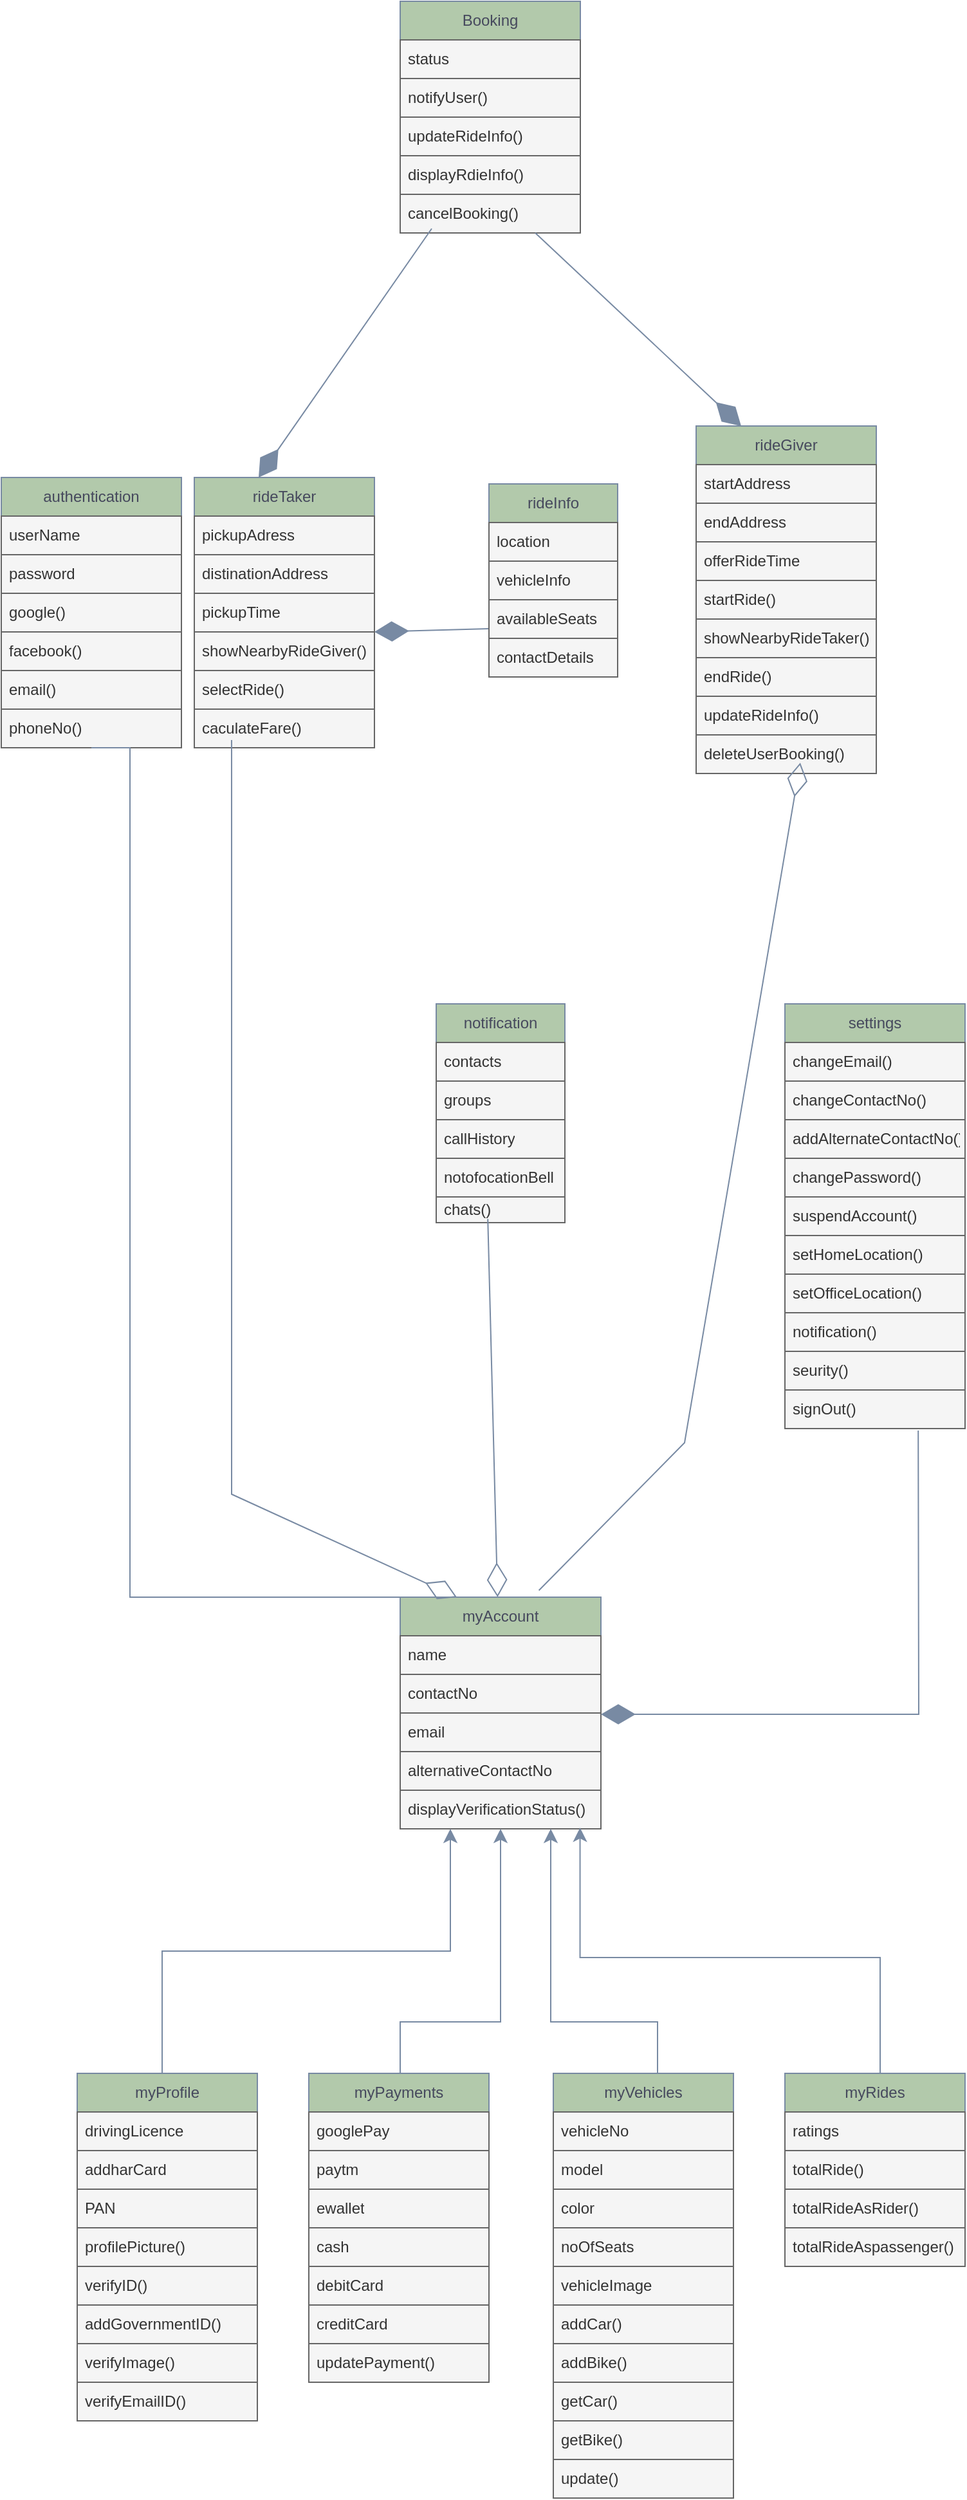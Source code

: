 <mxfile version="25.0.3">
  <diagram id="C5RBs43oDa-KdzZeNtuy" name="Page-1">
    <mxGraphModel dx="1400" dy="805" grid="1" gridSize="10" guides="1" tooltips="1" connect="1" arrows="1" fold="1" page="1" pageScale="1" pageWidth="827" pageHeight="1169" math="0" shadow="0">
      <root>
        <mxCell id="WIyWlLk6GJQsqaUBKTNV-0" />
        <mxCell id="WIyWlLk6GJQsqaUBKTNV-1" parent="WIyWlLk6GJQsqaUBKTNV-0" />
        <mxCell id="l2krwQJJ0GGQ2-K5IFNh-0" value="rideTaker" style="swimlane;fontStyle=0;childLayout=stackLayout;horizontal=1;startSize=30;horizontalStack=0;resizeParent=1;resizeParentMax=0;resizeLast=0;collapsible=1;marginBottom=0;whiteSpace=wrap;html=1;labelBackgroundColor=none;fillColor=#B2C9AB;strokeColor=#788AA3;fontColor=#46495D;" vertex="1" parent="WIyWlLk6GJQsqaUBKTNV-1">
          <mxGeometry x="160" y="430" width="140" height="210" as="geometry" />
        </mxCell>
        <mxCell id="l2krwQJJ0GGQ2-K5IFNh-1" value="pickupAdress" style="text;strokeColor=#666666;fillColor=#f5f5f5;align=left;verticalAlign=middle;spacingLeft=4;spacingRight=4;overflow=hidden;points=[[0,0.5],[1,0.5]];portConstraint=eastwest;rotatable=0;whiteSpace=wrap;html=1;labelBackgroundColor=none;fontColor=#333333;" vertex="1" parent="l2krwQJJ0GGQ2-K5IFNh-0">
          <mxGeometry y="30" width="140" height="30" as="geometry" />
        </mxCell>
        <mxCell id="l2krwQJJ0GGQ2-K5IFNh-2" value="distinationAddress" style="text;strokeColor=#666666;fillColor=#f5f5f5;align=left;verticalAlign=middle;spacingLeft=4;spacingRight=4;overflow=hidden;points=[[0,0.5],[1,0.5]];portConstraint=eastwest;rotatable=0;whiteSpace=wrap;html=1;labelBackgroundColor=none;fontColor=#333333;" vertex="1" parent="l2krwQJJ0GGQ2-K5IFNh-0">
          <mxGeometry y="60" width="140" height="30" as="geometry" />
        </mxCell>
        <mxCell id="l2krwQJJ0GGQ2-K5IFNh-3" value="pickupTime" style="text;strokeColor=#666666;fillColor=#f5f5f5;align=left;verticalAlign=middle;spacingLeft=4;spacingRight=4;overflow=hidden;points=[[0,0.5],[1,0.5]];portConstraint=eastwest;rotatable=0;whiteSpace=wrap;html=1;labelBackgroundColor=none;fontColor=#333333;" vertex="1" parent="l2krwQJJ0GGQ2-K5IFNh-0">
          <mxGeometry y="90" width="140" height="30" as="geometry" />
        </mxCell>
        <mxCell id="l2krwQJJ0GGQ2-K5IFNh-116" value="" style="endArrow=diamondThin;endFill=1;endSize=24;html=1;rounded=0;strokeColor=#788AA3;fontColor=#46495D;fillColor=#B2C9AB;exitX=0;exitY=0.75;exitDx=0;exitDy=0;" edge="1" parent="l2krwQJJ0GGQ2-K5IFNh-0" source="l2krwQJJ0GGQ2-K5IFNh-8">
          <mxGeometry width="160" relative="1" as="geometry">
            <mxPoint x="-20" y="120" as="sourcePoint" />
            <mxPoint x="140" y="120" as="targetPoint" />
          </mxGeometry>
        </mxCell>
        <mxCell id="l2krwQJJ0GGQ2-K5IFNh-64" value="showNearbyRideGiver()" style="text;strokeColor=#666666;fillColor=#f5f5f5;align=left;verticalAlign=middle;spacingLeft=4;spacingRight=4;overflow=hidden;points=[[0,0.5],[1,0.5]];portConstraint=eastwest;rotatable=0;whiteSpace=wrap;html=1;labelBackgroundColor=none;fontColor=#333333;" vertex="1" parent="l2krwQJJ0GGQ2-K5IFNh-0">
          <mxGeometry y="120" width="140" height="30" as="geometry" />
        </mxCell>
        <mxCell id="l2krwQJJ0GGQ2-K5IFNh-63" value="selectRide()" style="text;strokeColor=#666666;fillColor=#f5f5f5;align=left;verticalAlign=middle;spacingLeft=4;spacingRight=4;overflow=hidden;points=[[0,0.5],[1,0.5]];portConstraint=eastwest;rotatable=0;whiteSpace=wrap;html=1;labelBackgroundColor=none;fontColor=#333333;" vertex="1" parent="l2krwQJJ0GGQ2-K5IFNh-0">
          <mxGeometry y="150" width="140" height="30" as="geometry" />
        </mxCell>
        <mxCell id="l2krwQJJ0GGQ2-K5IFNh-62" value="caculateFare()" style="text;strokeColor=#666666;fillColor=#f5f5f5;align=left;verticalAlign=middle;spacingLeft=4;spacingRight=4;overflow=hidden;points=[[0,0.5],[1,0.5]];portConstraint=eastwest;rotatable=0;whiteSpace=wrap;html=1;labelBackgroundColor=none;fontColor=#333333;" vertex="1" parent="l2krwQJJ0GGQ2-K5IFNh-0">
          <mxGeometry y="180" width="140" height="30" as="geometry" />
        </mxCell>
        <mxCell id="l2krwQJJ0GGQ2-K5IFNh-4" value="authentication" style="swimlane;fontStyle=0;childLayout=stackLayout;horizontal=1;startSize=30;horizontalStack=0;resizeParent=1;resizeParentMax=0;resizeLast=0;collapsible=1;marginBottom=0;whiteSpace=wrap;html=1;labelBackgroundColor=none;fillColor=#B2C9AB;strokeColor=#788AA3;fontColor=#46495D;" vertex="1" parent="WIyWlLk6GJQsqaUBKTNV-1">
          <mxGeometry x="10" y="430" width="140" height="210" as="geometry" />
        </mxCell>
        <mxCell id="l2krwQJJ0GGQ2-K5IFNh-5" value="userName" style="text;strokeColor=#666666;fillColor=#f5f5f5;align=left;verticalAlign=middle;spacingLeft=4;spacingRight=4;overflow=hidden;points=[[0,0.5],[1,0.5]];portConstraint=eastwest;rotatable=0;whiteSpace=wrap;html=1;labelBackgroundColor=none;fontColor=#333333;" vertex="1" parent="l2krwQJJ0GGQ2-K5IFNh-4">
          <mxGeometry y="30" width="140" height="30" as="geometry" />
        </mxCell>
        <mxCell id="l2krwQJJ0GGQ2-K5IFNh-6" value="password" style="text;strokeColor=#666666;fillColor=#f5f5f5;align=left;verticalAlign=middle;spacingLeft=4;spacingRight=4;overflow=hidden;points=[[0,0.5],[1,0.5]];portConstraint=eastwest;rotatable=0;whiteSpace=wrap;html=1;labelBackgroundColor=none;fontColor=#333333;" vertex="1" parent="l2krwQJJ0GGQ2-K5IFNh-4">
          <mxGeometry y="60" width="140" height="30" as="geometry" />
        </mxCell>
        <mxCell id="l2krwQJJ0GGQ2-K5IFNh-7" value="google()" style="text;strokeColor=#666666;fillColor=#f5f5f5;align=left;verticalAlign=middle;spacingLeft=4;spacingRight=4;overflow=hidden;points=[[0,0.5],[1,0.5]];portConstraint=eastwest;rotatable=0;whiteSpace=wrap;html=1;labelBackgroundColor=none;fontColor=#333333;" vertex="1" parent="l2krwQJJ0GGQ2-K5IFNh-4">
          <mxGeometry y="90" width="140" height="30" as="geometry" />
        </mxCell>
        <mxCell id="l2krwQJJ0GGQ2-K5IFNh-61" value="facebook()" style="text;strokeColor=#666666;fillColor=#f5f5f5;align=left;verticalAlign=middle;spacingLeft=4;spacingRight=4;overflow=hidden;points=[[0,0.5],[1,0.5]];portConstraint=eastwest;rotatable=0;whiteSpace=wrap;html=1;labelBackgroundColor=none;fontColor=#333333;" vertex="1" parent="l2krwQJJ0GGQ2-K5IFNh-4">
          <mxGeometry y="120" width="140" height="30" as="geometry" />
        </mxCell>
        <mxCell id="l2krwQJJ0GGQ2-K5IFNh-60" value="email()" style="text;strokeColor=#666666;fillColor=#f5f5f5;align=left;verticalAlign=middle;spacingLeft=4;spacingRight=4;overflow=hidden;points=[[0,0.5],[1,0.5]];portConstraint=eastwest;rotatable=0;whiteSpace=wrap;html=1;labelBackgroundColor=none;fontColor=#333333;" vertex="1" parent="l2krwQJJ0GGQ2-K5IFNh-4">
          <mxGeometry y="150" width="140" height="30" as="geometry" />
        </mxCell>
        <mxCell id="l2krwQJJ0GGQ2-K5IFNh-59" value="phoneNo()" style="text;strokeColor=#666666;fillColor=#f5f5f5;align=left;verticalAlign=middle;spacingLeft=4;spacingRight=4;overflow=hidden;points=[[0,0.5],[1,0.5]];portConstraint=eastwest;rotatable=0;whiteSpace=wrap;html=1;labelBackgroundColor=none;fontColor=#333333;" vertex="1" parent="l2krwQJJ0GGQ2-K5IFNh-4">
          <mxGeometry y="180" width="140" height="30" as="geometry" />
        </mxCell>
        <mxCell id="l2krwQJJ0GGQ2-K5IFNh-8" value="rideInfo" style="swimlane;fontStyle=0;childLayout=stackLayout;horizontal=1;startSize=30;horizontalStack=0;resizeParent=1;resizeParentMax=0;resizeLast=0;collapsible=1;marginBottom=0;whiteSpace=wrap;html=1;labelBackgroundColor=none;fillColor=#B2C9AB;strokeColor=#788AA3;fontColor=#46495D;" vertex="1" parent="WIyWlLk6GJQsqaUBKTNV-1">
          <mxGeometry x="389" y="435" width="100" height="150" as="geometry" />
        </mxCell>
        <mxCell id="l2krwQJJ0GGQ2-K5IFNh-9" value="location" style="text;strokeColor=#666666;fillColor=#f5f5f5;align=left;verticalAlign=middle;spacingLeft=4;spacingRight=4;overflow=hidden;points=[[0,0.5],[1,0.5]];portConstraint=eastwest;rotatable=0;whiteSpace=wrap;html=1;labelBackgroundColor=none;fontColor=#333333;" vertex="1" parent="l2krwQJJ0GGQ2-K5IFNh-8">
          <mxGeometry y="30" width="100" height="30" as="geometry" />
        </mxCell>
        <mxCell id="l2krwQJJ0GGQ2-K5IFNh-10" value="vehicleInfo" style="text;strokeColor=#666666;fillColor=#f5f5f5;align=left;verticalAlign=middle;spacingLeft=4;spacingRight=4;overflow=hidden;points=[[0,0.5],[1,0.5]];portConstraint=eastwest;rotatable=0;whiteSpace=wrap;html=1;labelBackgroundColor=none;fontColor=#333333;" vertex="1" parent="l2krwQJJ0GGQ2-K5IFNh-8">
          <mxGeometry y="60" width="100" height="30" as="geometry" />
        </mxCell>
        <mxCell id="l2krwQJJ0GGQ2-K5IFNh-11" value="availableSeats" style="text;strokeColor=#666666;fillColor=#f5f5f5;align=left;verticalAlign=middle;spacingLeft=4;spacingRight=4;overflow=hidden;points=[[0,0.5],[1,0.5]];portConstraint=eastwest;rotatable=0;whiteSpace=wrap;html=1;labelBackgroundColor=none;fontColor=#333333;" vertex="1" parent="l2krwQJJ0GGQ2-K5IFNh-8">
          <mxGeometry y="90" width="100" height="30" as="geometry" />
        </mxCell>
        <mxCell id="l2krwQJJ0GGQ2-K5IFNh-65" value="contactDetails" style="text;strokeColor=#666666;fillColor=#f5f5f5;align=left;verticalAlign=middle;spacingLeft=4;spacingRight=4;overflow=hidden;points=[[0,0.5],[1,0.5]];portConstraint=eastwest;rotatable=0;whiteSpace=wrap;html=1;labelBackgroundColor=none;fontColor=#333333;" vertex="1" parent="l2krwQJJ0GGQ2-K5IFNh-8">
          <mxGeometry y="120" width="100" height="30" as="geometry" />
        </mxCell>
        <mxCell id="l2krwQJJ0GGQ2-K5IFNh-12" value="rideGiver" style="swimlane;fontStyle=0;childLayout=stackLayout;horizontal=1;startSize=30;horizontalStack=0;resizeParent=1;resizeParentMax=0;resizeLast=0;collapsible=1;marginBottom=0;whiteSpace=wrap;html=1;labelBackgroundColor=none;fillColor=#B2C9AB;strokeColor=#788AA3;fontColor=#46495D;" vertex="1" parent="WIyWlLk6GJQsqaUBKTNV-1">
          <mxGeometry x="550" y="390" width="140" height="270" as="geometry" />
        </mxCell>
        <mxCell id="l2krwQJJ0GGQ2-K5IFNh-13" value="startAddress" style="text;strokeColor=#666666;fillColor=#f5f5f5;align=left;verticalAlign=middle;spacingLeft=4;spacingRight=4;overflow=hidden;points=[[0,0.5],[1,0.5]];portConstraint=eastwest;rotatable=0;whiteSpace=wrap;html=1;labelBackgroundColor=none;fontColor=#333333;" vertex="1" parent="l2krwQJJ0GGQ2-K5IFNh-12">
          <mxGeometry y="30" width="140" height="30" as="geometry" />
        </mxCell>
        <mxCell id="l2krwQJJ0GGQ2-K5IFNh-14" value="endAddress" style="text;strokeColor=#666666;fillColor=#f5f5f5;align=left;verticalAlign=middle;spacingLeft=4;spacingRight=4;overflow=hidden;points=[[0,0.5],[1,0.5]];portConstraint=eastwest;rotatable=0;whiteSpace=wrap;html=1;labelBackgroundColor=none;fontColor=#333333;" vertex="1" parent="l2krwQJJ0GGQ2-K5IFNh-12">
          <mxGeometry y="60" width="140" height="30" as="geometry" />
        </mxCell>
        <mxCell id="l2krwQJJ0GGQ2-K5IFNh-15" value="offerRideTime" style="text;strokeColor=#666666;fillColor=#f5f5f5;align=left;verticalAlign=middle;spacingLeft=4;spacingRight=4;overflow=hidden;points=[[0,0.5],[1,0.5]];portConstraint=eastwest;rotatable=0;whiteSpace=wrap;html=1;labelBackgroundColor=none;fontColor=#333333;" vertex="1" parent="l2krwQJJ0GGQ2-K5IFNh-12">
          <mxGeometry y="90" width="140" height="30" as="geometry" />
        </mxCell>
        <mxCell id="l2krwQJJ0GGQ2-K5IFNh-70" value="startRide()" style="text;strokeColor=#666666;fillColor=#f5f5f5;align=left;verticalAlign=middle;spacingLeft=4;spacingRight=4;overflow=hidden;points=[[0,0.5],[1,0.5]];portConstraint=eastwest;rotatable=0;whiteSpace=wrap;html=1;labelBackgroundColor=none;fontColor=#333333;" vertex="1" parent="l2krwQJJ0GGQ2-K5IFNh-12">
          <mxGeometry y="120" width="140" height="30" as="geometry" />
        </mxCell>
        <mxCell id="l2krwQJJ0GGQ2-K5IFNh-69" value="showNearbyRideTaker()" style="text;strokeColor=#666666;fillColor=#f5f5f5;align=left;verticalAlign=middle;spacingLeft=4;spacingRight=4;overflow=hidden;points=[[0,0.5],[1,0.5]];portConstraint=eastwest;rotatable=0;whiteSpace=wrap;html=1;labelBackgroundColor=none;fontColor=#333333;" vertex="1" parent="l2krwQJJ0GGQ2-K5IFNh-12">
          <mxGeometry y="150" width="140" height="30" as="geometry" />
        </mxCell>
        <mxCell id="l2krwQJJ0GGQ2-K5IFNh-68" value="endRide()" style="text;strokeColor=#666666;fillColor=#f5f5f5;align=left;verticalAlign=middle;spacingLeft=4;spacingRight=4;overflow=hidden;points=[[0,0.5],[1,0.5]];portConstraint=eastwest;rotatable=0;whiteSpace=wrap;html=1;labelBackgroundColor=none;fontColor=#333333;" vertex="1" parent="l2krwQJJ0GGQ2-K5IFNh-12">
          <mxGeometry y="180" width="140" height="30" as="geometry" />
        </mxCell>
        <mxCell id="l2krwQJJ0GGQ2-K5IFNh-67" value="updateRideInfo()" style="text;strokeColor=#666666;fillColor=#f5f5f5;align=left;verticalAlign=middle;spacingLeft=4;spacingRight=4;overflow=hidden;points=[[0,0.5],[1,0.5]];portConstraint=eastwest;rotatable=0;whiteSpace=wrap;html=1;labelBackgroundColor=none;fontColor=#333333;" vertex="1" parent="l2krwQJJ0GGQ2-K5IFNh-12">
          <mxGeometry y="210" width="140" height="30" as="geometry" />
        </mxCell>
        <mxCell id="l2krwQJJ0GGQ2-K5IFNh-66" value="deleteUserBooking()" style="text;strokeColor=#666666;fillColor=#f5f5f5;align=left;verticalAlign=middle;spacingLeft=4;spacingRight=4;overflow=hidden;points=[[0,0.5],[1,0.5]];portConstraint=eastwest;rotatable=0;whiteSpace=wrap;html=1;labelBackgroundColor=none;fontColor=#333333;" vertex="1" parent="l2krwQJJ0GGQ2-K5IFNh-12">
          <mxGeometry y="240" width="140" height="30" as="geometry" />
        </mxCell>
        <mxCell id="l2krwQJJ0GGQ2-K5IFNh-16" value="notification" style="swimlane;fontStyle=0;childLayout=stackLayout;horizontal=1;startSize=30;horizontalStack=0;resizeParent=1;resizeParentMax=0;resizeLast=0;collapsible=1;marginBottom=0;whiteSpace=wrap;html=1;labelBackgroundColor=none;fillColor=#B2C9AB;strokeColor=#788AA3;fontColor=#46495D;" vertex="1" parent="WIyWlLk6GJQsqaUBKTNV-1">
          <mxGeometry x="348" y="839" width="100" height="170" as="geometry" />
        </mxCell>
        <mxCell id="l2krwQJJ0GGQ2-K5IFNh-17" value="contacts" style="text;strokeColor=#666666;fillColor=#f5f5f5;align=left;verticalAlign=middle;spacingLeft=4;spacingRight=4;overflow=hidden;points=[[0,0.5],[1,0.5]];portConstraint=eastwest;rotatable=0;whiteSpace=wrap;html=1;labelBackgroundColor=none;fontColor=#333333;" vertex="1" parent="l2krwQJJ0GGQ2-K5IFNh-16">
          <mxGeometry y="30" width="100" height="30" as="geometry" />
        </mxCell>
        <mxCell id="l2krwQJJ0GGQ2-K5IFNh-18" value="groups" style="text;strokeColor=#666666;fillColor=#f5f5f5;align=left;verticalAlign=middle;spacingLeft=4;spacingRight=4;overflow=hidden;points=[[0,0.5],[1,0.5]];portConstraint=eastwest;rotatable=0;whiteSpace=wrap;html=1;labelBackgroundColor=none;fontColor=#333333;" vertex="1" parent="l2krwQJJ0GGQ2-K5IFNh-16">
          <mxGeometry y="60" width="100" height="30" as="geometry" />
        </mxCell>
        <mxCell id="l2krwQJJ0GGQ2-K5IFNh-19" value="callHistory" style="text;strokeColor=#666666;fillColor=#f5f5f5;align=left;verticalAlign=middle;spacingLeft=4;spacingRight=4;overflow=hidden;points=[[0,0.5],[1,0.5]];portConstraint=eastwest;rotatable=0;whiteSpace=wrap;html=1;labelBackgroundColor=none;fontColor=#333333;" vertex="1" parent="l2krwQJJ0GGQ2-K5IFNh-16">
          <mxGeometry y="90" width="100" height="30" as="geometry" />
        </mxCell>
        <mxCell id="l2krwQJJ0GGQ2-K5IFNh-72" value="notofocationBell" style="text;strokeColor=#666666;fillColor=#f5f5f5;align=left;verticalAlign=middle;spacingLeft=4;spacingRight=4;overflow=hidden;points=[[0,0.5],[1,0.5]];portConstraint=eastwest;rotatable=0;whiteSpace=wrap;html=1;labelBackgroundColor=none;fontColor=#333333;" vertex="1" parent="l2krwQJJ0GGQ2-K5IFNh-16">
          <mxGeometry y="120" width="100" height="30" as="geometry" />
        </mxCell>
        <mxCell id="l2krwQJJ0GGQ2-K5IFNh-71" value="chats()" style="text;strokeColor=#666666;fillColor=#f5f5f5;align=left;verticalAlign=middle;spacingLeft=4;spacingRight=4;overflow=hidden;points=[[0,0.5],[1,0.5]];portConstraint=eastwest;rotatable=0;whiteSpace=wrap;html=1;labelBackgroundColor=none;fontColor=#333333;" vertex="1" parent="l2krwQJJ0GGQ2-K5IFNh-16">
          <mxGeometry y="150" width="100" height="20" as="geometry" />
        </mxCell>
        <mxCell id="l2krwQJJ0GGQ2-K5IFNh-24" value="settings" style="swimlane;fontStyle=0;childLayout=stackLayout;horizontal=1;startSize=30;horizontalStack=0;resizeParent=1;resizeParentMax=0;resizeLast=0;collapsible=1;marginBottom=0;whiteSpace=wrap;html=1;labelBackgroundColor=none;fillColor=#B2C9AB;strokeColor=#788AA3;fontColor=#46495D;" vertex="1" parent="WIyWlLk6GJQsqaUBKTNV-1">
          <mxGeometry x="619" y="839" width="140" height="330" as="geometry" />
        </mxCell>
        <mxCell id="l2krwQJJ0GGQ2-K5IFNh-25" value="changeEmail()" style="text;strokeColor=#666666;fillColor=#f5f5f5;align=left;verticalAlign=middle;spacingLeft=4;spacingRight=4;overflow=hidden;points=[[0,0.5],[1,0.5]];portConstraint=eastwest;rotatable=0;whiteSpace=wrap;html=1;labelBackgroundColor=none;fontColor=#333333;" vertex="1" parent="l2krwQJJ0GGQ2-K5IFNh-24">
          <mxGeometry y="30" width="140" height="30" as="geometry" />
        </mxCell>
        <mxCell id="l2krwQJJ0GGQ2-K5IFNh-26" value="changeContactNo()" style="text;strokeColor=#666666;fillColor=#f5f5f5;align=left;verticalAlign=middle;spacingLeft=4;spacingRight=4;overflow=hidden;points=[[0,0.5],[1,0.5]];portConstraint=eastwest;rotatable=0;whiteSpace=wrap;html=1;labelBackgroundColor=none;fontColor=#333333;" vertex="1" parent="l2krwQJJ0GGQ2-K5IFNh-24">
          <mxGeometry y="60" width="140" height="30" as="geometry" />
        </mxCell>
        <mxCell id="l2krwQJJ0GGQ2-K5IFNh-27" value="addAlternateContactNo()" style="text;strokeColor=#666666;fillColor=#f5f5f5;align=left;verticalAlign=middle;spacingLeft=4;spacingRight=4;overflow=hidden;points=[[0,0.5],[1,0.5]];portConstraint=eastwest;rotatable=0;whiteSpace=wrap;html=1;labelBackgroundColor=none;fontColor=#333333;" vertex="1" parent="l2krwQJJ0GGQ2-K5IFNh-24">
          <mxGeometry y="90" width="140" height="30" as="geometry" />
        </mxCell>
        <mxCell id="l2krwQJJ0GGQ2-K5IFNh-79" value="changePassword()" style="text;strokeColor=#666666;fillColor=#f5f5f5;align=left;verticalAlign=middle;spacingLeft=4;spacingRight=4;overflow=hidden;points=[[0,0.5],[1,0.5]];portConstraint=eastwest;rotatable=0;whiteSpace=wrap;html=1;labelBackgroundColor=none;fontColor=#333333;" vertex="1" parent="l2krwQJJ0GGQ2-K5IFNh-24">
          <mxGeometry y="120" width="140" height="30" as="geometry" />
        </mxCell>
        <mxCell id="l2krwQJJ0GGQ2-K5IFNh-78" value="suspendAccount()" style="text;strokeColor=#666666;fillColor=#f5f5f5;align=left;verticalAlign=middle;spacingLeft=4;spacingRight=4;overflow=hidden;points=[[0,0.5],[1,0.5]];portConstraint=eastwest;rotatable=0;whiteSpace=wrap;html=1;labelBackgroundColor=none;fontColor=#333333;" vertex="1" parent="l2krwQJJ0GGQ2-K5IFNh-24">
          <mxGeometry y="150" width="140" height="30" as="geometry" />
        </mxCell>
        <mxCell id="l2krwQJJ0GGQ2-K5IFNh-77" value="setHomeLocation()" style="text;strokeColor=#666666;fillColor=#f5f5f5;align=left;verticalAlign=middle;spacingLeft=4;spacingRight=4;overflow=hidden;points=[[0,0.5],[1,0.5]];portConstraint=eastwest;rotatable=0;whiteSpace=wrap;html=1;labelBackgroundColor=none;fontColor=#333333;" vertex="1" parent="l2krwQJJ0GGQ2-K5IFNh-24">
          <mxGeometry y="180" width="140" height="30" as="geometry" />
        </mxCell>
        <mxCell id="l2krwQJJ0GGQ2-K5IFNh-76" value="setOfficeLocation()" style="text;strokeColor=#666666;fillColor=#f5f5f5;align=left;verticalAlign=middle;spacingLeft=4;spacingRight=4;overflow=hidden;points=[[0,0.5],[1,0.5]];portConstraint=eastwest;rotatable=0;whiteSpace=wrap;html=1;labelBackgroundColor=none;fontColor=#333333;" vertex="1" parent="l2krwQJJ0GGQ2-K5IFNh-24">
          <mxGeometry y="210" width="140" height="30" as="geometry" />
        </mxCell>
        <mxCell id="l2krwQJJ0GGQ2-K5IFNh-75" value="notification()" style="text;strokeColor=#666666;fillColor=#f5f5f5;align=left;verticalAlign=middle;spacingLeft=4;spacingRight=4;overflow=hidden;points=[[0,0.5],[1,0.5]];portConstraint=eastwest;rotatable=0;whiteSpace=wrap;html=1;labelBackgroundColor=none;fontColor=#333333;" vertex="1" parent="l2krwQJJ0GGQ2-K5IFNh-24">
          <mxGeometry y="240" width="140" height="30" as="geometry" />
        </mxCell>
        <mxCell id="l2krwQJJ0GGQ2-K5IFNh-74" value="seurity()" style="text;strokeColor=#666666;fillColor=#f5f5f5;align=left;verticalAlign=middle;spacingLeft=4;spacingRight=4;overflow=hidden;points=[[0,0.5],[1,0.5]];portConstraint=eastwest;rotatable=0;whiteSpace=wrap;html=1;labelBackgroundColor=none;fontColor=#333333;" vertex="1" parent="l2krwQJJ0GGQ2-K5IFNh-24">
          <mxGeometry y="270" width="140" height="30" as="geometry" />
        </mxCell>
        <mxCell id="l2krwQJJ0GGQ2-K5IFNh-73" value="signOut()" style="text;strokeColor=#666666;fillColor=#f5f5f5;align=left;verticalAlign=middle;spacingLeft=4;spacingRight=4;overflow=hidden;points=[[0,0.5],[1,0.5]];portConstraint=eastwest;rotatable=0;whiteSpace=wrap;html=1;labelBackgroundColor=none;fontColor=#333333;" vertex="1" parent="l2krwQJJ0GGQ2-K5IFNh-24">
          <mxGeometry y="300" width="140" height="30" as="geometry" />
        </mxCell>
        <mxCell id="l2krwQJJ0GGQ2-K5IFNh-28" value="myAccount" style="swimlane;fontStyle=0;childLayout=stackLayout;horizontal=1;startSize=30;horizontalStack=0;resizeParent=1;resizeParentMax=0;resizeLast=0;collapsible=1;marginBottom=0;whiteSpace=wrap;html=1;labelBackgroundColor=none;fillColor=#B2C9AB;strokeColor=#788AA3;fontColor=#46495D;" vertex="1" parent="WIyWlLk6GJQsqaUBKTNV-1">
          <mxGeometry x="320" y="1300" width="156" height="180" as="geometry" />
        </mxCell>
        <mxCell id="l2krwQJJ0GGQ2-K5IFNh-29" value="name" style="text;strokeColor=#666666;fillColor=#f5f5f5;align=left;verticalAlign=middle;spacingLeft=4;spacingRight=4;overflow=hidden;points=[[0,0.5],[1,0.5]];portConstraint=eastwest;rotatable=0;whiteSpace=wrap;html=1;labelBackgroundColor=none;fontColor=#333333;" vertex="1" parent="l2krwQJJ0GGQ2-K5IFNh-28">
          <mxGeometry y="30" width="156" height="30" as="geometry" />
        </mxCell>
        <mxCell id="l2krwQJJ0GGQ2-K5IFNh-30" value="contactNo" style="text;strokeColor=#666666;fillColor=#f5f5f5;align=left;verticalAlign=middle;spacingLeft=4;spacingRight=4;overflow=hidden;points=[[0,0.5],[1,0.5]];portConstraint=eastwest;rotatable=0;whiteSpace=wrap;html=1;labelBackgroundColor=none;fontColor=#333333;" vertex="1" parent="l2krwQJJ0GGQ2-K5IFNh-28">
          <mxGeometry y="60" width="156" height="30" as="geometry" />
        </mxCell>
        <mxCell id="l2krwQJJ0GGQ2-K5IFNh-31" value="email" style="text;strokeColor=#666666;fillColor=#f5f5f5;align=left;verticalAlign=middle;spacingLeft=4;spacingRight=4;overflow=hidden;points=[[0,0.5],[1,0.5]];portConstraint=eastwest;rotatable=0;whiteSpace=wrap;html=1;labelBackgroundColor=none;fontColor=#333333;" vertex="1" parent="l2krwQJJ0GGQ2-K5IFNh-28">
          <mxGeometry y="90" width="156" height="30" as="geometry" />
        </mxCell>
        <mxCell id="l2krwQJJ0GGQ2-K5IFNh-82" value="alternativeContactNo" style="text;strokeColor=#666666;fillColor=#f5f5f5;align=left;verticalAlign=middle;spacingLeft=4;spacingRight=4;overflow=hidden;points=[[0,0.5],[1,0.5]];portConstraint=eastwest;rotatable=0;whiteSpace=wrap;html=1;labelBackgroundColor=none;fontColor=#333333;" vertex="1" parent="l2krwQJJ0GGQ2-K5IFNh-28">
          <mxGeometry y="120" width="156" height="30" as="geometry" />
        </mxCell>
        <mxCell id="l2krwQJJ0GGQ2-K5IFNh-81" value="displayVerificationStatus()" style="text;strokeColor=#666666;fillColor=#f5f5f5;align=left;verticalAlign=middle;spacingLeft=4;spacingRight=4;overflow=hidden;points=[[0,0.5],[1,0.5]];portConstraint=eastwest;rotatable=0;whiteSpace=wrap;html=1;labelBackgroundColor=none;fontColor=#333333;" vertex="1" parent="l2krwQJJ0GGQ2-K5IFNh-28">
          <mxGeometry y="150" width="156" height="30" as="geometry" />
        </mxCell>
        <mxCell id="l2krwQJJ0GGQ2-K5IFNh-32" value="myPayments" style="swimlane;fontStyle=0;childLayout=stackLayout;horizontal=1;startSize=30;horizontalStack=0;resizeParent=1;resizeParentMax=0;resizeLast=0;collapsible=1;marginBottom=0;whiteSpace=wrap;html=1;labelBackgroundColor=none;fillColor=#B2C9AB;strokeColor=#788AA3;fontColor=#46495D;" vertex="1" parent="WIyWlLk6GJQsqaUBKTNV-1">
          <mxGeometry x="249" y="1670" width="140" height="240" as="geometry" />
        </mxCell>
        <mxCell id="l2krwQJJ0GGQ2-K5IFNh-33" value="googlePay" style="text;strokeColor=#666666;fillColor=#f5f5f5;align=left;verticalAlign=middle;spacingLeft=4;spacingRight=4;overflow=hidden;points=[[0,0.5],[1,0.5]];portConstraint=eastwest;rotatable=0;whiteSpace=wrap;html=1;labelBackgroundColor=none;fontColor=#333333;" vertex="1" parent="l2krwQJJ0GGQ2-K5IFNh-32">
          <mxGeometry y="30" width="140" height="30" as="geometry" />
        </mxCell>
        <mxCell id="l2krwQJJ0GGQ2-K5IFNh-34" value="paytm" style="text;strokeColor=#666666;fillColor=#f5f5f5;align=left;verticalAlign=middle;spacingLeft=4;spacingRight=4;overflow=hidden;points=[[0,0.5],[1,0.5]];portConstraint=eastwest;rotatable=0;whiteSpace=wrap;html=1;labelBackgroundColor=none;fontColor=#333333;" vertex="1" parent="l2krwQJJ0GGQ2-K5IFNh-32">
          <mxGeometry y="60" width="140" height="30" as="geometry" />
        </mxCell>
        <mxCell id="l2krwQJJ0GGQ2-K5IFNh-35" value="ewallet" style="text;strokeColor=#666666;fillColor=#f5f5f5;align=left;verticalAlign=middle;spacingLeft=4;spacingRight=4;overflow=hidden;points=[[0,0.5],[1,0.5]];portConstraint=eastwest;rotatable=0;whiteSpace=wrap;html=1;labelBackgroundColor=none;fontColor=#333333;" vertex="1" parent="l2krwQJJ0GGQ2-K5IFNh-32">
          <mxGeometry y="90" width="140" height="30" as="geometry" />
        </mxCell>
        <mxCell id="l2krwQJJ0GGQ2-K5IFNh-91" value="cash" style="text;strokeColor=#666666;fillColor=#f5f5f5;align=left;verticalAlign=middle;spacingLeft=4;spacingRight=4;overflow=hidden;points=[[0,0.5],[1,0.5]];portConstraint=eastwest;rotatable=0;whiteSpace=wrap;html=1;labelBackgroundColor=none;fontColor=#333333;" vertex="1" parent="l2krwQJJ0GGQ2-K5IFNh-32">
          <mxGeometry y="120" width="140" height="30" as="geometry" />
        </mxCell>
        <mxCell id="l2krwQJJ0GGQ2-K5IFNh-90" value="debitCard" style="text;strokeColor=#666666;fillColor=#f5f5f5;align=left;verticalAlign=middle;spacingLeft=4;spacingRight=4;overflow=hidden;points=[[0,0.5],[1,0.5]];portConstraint=eastwest;rotatable=0;whiteSpace=wrap;html=1;labelBackgroundColor=none;fontColor=#333333;" vertex="1" parent="l2krwQJJ0GGQ2-K5IFNh-32">
          <mxGeometry y="150" width="140" height="30" as="geometry" />
        </mxCell>
        <mxCell id="l2krwQJJ0GGQ2-K5IFNh-89" value="creditCard" style="text;strokeColor=#666666;fillColor=#f5f5f5;align=left;verticalAlign=middle;spacingLeft=4;spacingRight=4;overflow=hidden;points=[[0,0.5],[1,0.5]];portConstraint=eastwest;rotatable=0;whiteSpace=wrap;html=1;labelBackgroundColor=none;fontColor=#333333;" vertex="1" parent="l2krwQJJ0GGQ2-K5IFNh-32">
          <mxGeometry y="180" width="140" height="30" as="geometry" />
        </mxCell>
        <mxCell id="l2krwQJJ0GGQ2-K5IFNh-92" value="updatePayment()" style="text;strokeColor=#666666;fillColor=#f5f5f5;align=left;verticalAlign=middle;spacingLeft=4;spacingRight=4;overflow=hidden;points=[[0,0.5],[1,0.5]];portConstraint=eastwest;rotatable=0;whiteSpace=wrap;html=1;labelBackgroundColor=none;fontColor=#333333;" vertex="1" parent="l2krwQJJ0GGQ2-K5IFNh-32">
          <mxGeometry y="210" width="140" height="30" as="geometry" />
        </mxCell>
        <mxCell id="l2krwQJJ0GGQ2-K5IFNh-36" value="myVehicles" style="swimlane;fontStyle=0;childLayout=stackLayout;horizontal=1;startSize=30;horizontalStack=0;resizeParent=1;resizeParentMax=0;resizeLast=0;collapsible=1;marginBottom=0;whiteSpace=wrap;html=1;labelBackgroundColor=none;fillColor=#B2C9AB;strokeColor=#788AA3;fontColor=#46495D;" vertex="1" parent="WIyWlLk6GJQsqaUBKTNV-1">
          <mxGeometry x="439" y="1670" width="140" height="330" as="geometry" />
        </mxCell>
        <mxCell id="l2krwQJJ0GGQ2-K5IFNh-37" value="vehicleNo" style="text;strokeColor=#666666;fillColor=#f5f5f5;align=left;verticalAlign=middle;spacingLeft=4;spacingRight=4;overflow=hidden;points=[[0,0.5],[1,0.5]];portConstraint=eastwest;rotatable=0;whiteSpace=wrap;html=1;labelBackgroundColor=none;fontColor=#333333;" vertex="1" parent="l2krwQJJ0GGQ2-K5IFNh-36">
          <mxGeometry y="30" width="140" height="30" as="geometry" />
        </mxCell>
        <mxCell id="l2krwQJJ0GGQ2-K5IFNh-38" value="model" style="text;strokeColor=#666666;fillColor=#f5f5f5;align=left;verticalAlign=middle;spacingLeft=4;spacingRight=4;overflow=hidden;points=[[0,0.5],[1,0.5]];portConstraint=eastwest;rotatable=0;whiteSpace=wrap;html=1;labelBackgroundColor=none;fontColor=#333333;" vertex="1" parent="l2krwQJJ0GGQ2-K5IFNh-36">
          <mxGeometry y="60" width="140" height="30" as="geometry" />
        </mxCell>
        <mxCell id="l2krwQJJ0GGQ2-K5IFNh-39" value="color" style="text;strokeColor=#666666;fillColor=#f5f5f5;align=left;verticalAlign=middle;spacingLeft=4;spacingRight=4;overflow=hidden;points=[[0,0.5],[1,0.5]];portConstraint=eastwest;rotatable=0;whiteSpace=wrap;html=1;labelBackgroundColor=none;fontColor=#333333;" vertex="1" parent="l2krwQJJ0GGQ2-K5IFNh-36">
          <mxGeometry y="90" width="140" height="30" as="geometry" />
        </mxCell>
        <mxCell id="l2krwQJJ0GGQ2-K5IFNh-99" value="noOfSeats" style="text;strokeColor=#666666;fillColor=#f5f5f5;align=left;verticalAlign=middle;spacingLeft=4;spacingRight=4;overflow=hidden;points=[[0,0.5],[1,0.5]];portConstraint=eastwest;rotatable=0;whiteSpace=wrap;html=1;labelBackgroundColor=none;fontColor=#333333;" vertex="1" parent="l2krwQJJ0GGQ2-K5IFNh-36">
          <mxGeometry y="120" width="140" height="30" as="geometry" />
        </mxCell>
        <mxCell id="l2krwQJJ0GGQ2-K5IFNh-98" value="vehicleImage" style="text;strokeColor=#666666;fillColor=#f5f5f5;align=left;verticalAlign=middle;spacingLeft=4;spacingRight=4;overflow=hidden;points=[[0,0.5],[1,0.5]];portConstraint=eastwest;rotatable=0;whiteSpace=wrap;html=1;labelBackgroundColor=none;fontColor=#333333;" vertex="1" parent="l2krwQJJ0GGQ2-K5IFNh-36">
          <mxGeometry y="150" width="140" height="30" as="geometry" />
        </mxCell>
        <mxCell id="l2krwQJJ0GGQ2-K5IFNh-97" value="addCar()" style="text;strokeColor=#666666;fillColor=#f5f5f5;align=left;verticalAlign=middle;spacingLeft=4;spacingRight=4;overflow=hidden;points=[[0,0.5],[1,0.5]];portConstraint=eastwest;rotatable=0;whiteSpace=wrap;html=1;labelBackgroundColor=none;fontColor=#333333;" vertex="1" parent="l2krwQJJ0GGQ2-K5IFNh-36">
          <mxGeometry y="180" width="140" height="30" as="geometry" />
        </mxCell>
        <mxCell id="l2krwQJJ0GGQ2-K5IFNh-96" value="addBike()" style="text;strokeColor=#666666;fillColor=#f5f5f5;align=left;verticalAlign=middle;spacingLeft=4;spacingRight=4;overflow=hidden;points=[[0,0.5],[1,0.5]];portConstraint=eastwest;rotatable=0;whiteSpace=wrap;html=1;labelBackgroundColor=none;fontColor=#333333;" vertex="1" parent="l2krwQJJ0GGQ2-K5IFNh-36">
          <mxGeometry y="210" width="140" height="30" as="geometry" />
        </mxCell>
        <mxCell id="l2krwQJJ0GGQ2-K5IFNh-95" value="getCar()" style="text;strokeColor=#666666;fillColor=#f5f5f5;align=left;verticalAlign=middle;spacingLeft=4;spacingRight=4;overflow=hidden;points=[[0,0.5],[1,0.5]];portConstraint=eastwest;rotatable=0;whiteSpace=wrap;html=1;labelBackgroundColor=none;fontColor=#333333;" vertex="1" parent="l2krwQJJ0GGQ2-K5IFNh-36">
          <mxGeometry y="240" width="140" height="30" as="geometry" />
        </mxCell>
        <mxCell id="l2krwQJJ0GGQ2-K5IFNh-94" value="getBike()" style="text;strokeColor=#666666;fillColor=#f5f5f5;align=left;verticalAlign=middle;spacingLeft=4;spacingRight=4;overflow=hidden;points=[[0,0.5],[1,0.5]];portConstraint=eastwest;rotatable=0;whiteSpace=wrap;html=1;labelBackgroundColor=none;fontColor=#333333;" vertex="1" parent="l2krwQJJ0GGQ2-K5IFNh-36">
          <mxGeometry y="270" width="140" height="30" as="geometry" />
        </mxCell>
        <mxCell id="l2krwQJJ0GGQ2-K5IFNh-93" value="update()" style="text;strokeColor=#666666;fillColor=#f5f5f5;align=left;verticalAlign=middle;spacingLeft=4;spacingRight=4;overflow=hidden;points=[[0,0.5],[1,0.5]];portConstraint=eastwest;rotatable=0;whiteSpace=wrap;html=1;labelBackgroundColor=none;fontColor=#333333;" vertex="1" parent="l2krwQJJ0GGQ2-K5IFNh-36">
          <mxGeometry y="300" width="140" height="30" as="geometry" />
        </mxCell>
        <mxCell id="l2krwQJJ0GGQ2-K5IFNh-40" value="myRides" style="swimlane;fontStyle=0;childLayout=stackLayout;horizontal=1;startSize=30;horizontalStack=0;resizeParent=1;resizeParentMax=0;resizeLast=0;collapsible=1;marginBottom=0;whiteSpace=wrap;html=1;labelBackgroundColor=none;fillColor=#B2C9AB;strokeColor=#788AA3;fontColor=#46495D;" vertex="1" parent="WIyWlLk6GJQsqaUBKTNV-1">
          <mxGeometry x="619" y="1670" width="140" height="150" as="geometry" />
        </mxCell>
        <mxCell id="l2krwQJJ0GGQ2-K5IFNh-41" value="ratings" style="text;strokeColor=#666666;fillColor=#f5f5f5;align=left;verticalAlign=middle;spacingLeft=4;spacingRight=4;overflow=hidden;points=[[0,0.5],[1,0.5]];portConstraint=eastwest;rotatable=0;whiteSpace=wrap;html=1;labelBackgroundColor=none;fontColor=#333333;" vertex="1" parent="l2krwQJJ0GGQ2-K5IFNh-40">
          <mxGeometry y="30" width="140" height="30" as="geometry" />
        </mxCell>
        <mxCell id="l2krwQJJ0GGQ2-K5IFNh-42" value="totalRide()" style="text;strokeColor=#666666;fillColor=#f5f5f5;align=left;verticalAlign=middle;spacingLeft=4;spacingRight=4;overflow=hidden;points=[[0,0.5],[1,0.5]];portConstraint=eastwest;rotatable=0;whiteSpace=wrap;html=1;labelBackgroundColor=none;fontColor=#333333;" vertex="1" parent="l2krwQJJ0GGQ2-K5IFNh-40">
          <mxGeometry y="60" width="140" height="30" as="geometry" />
        </mxCell>
        <mxCell id="l2krwQJJ0GGQ2-K5IFNh-43" value="totalRideAsRider()" style="text;strokeColor=#666666;fillColor=#f5f5f5;align=left;verticalAlign=middle;spacingLeft=4;spacingRight=4;overflow=hidden;points=[[0,0.5],[1,0.5]];portConstraint=eastwest;rotatable=0;whiteSpace=wrap;html=1;labelBackgroundColor=none;fontColor=#333333;" vertex="1" parent="l2krwQJJ0GGQ2-K5IFNh-40">
          <mxGeometry y="90" width="140" height="30" as="geometry" />
        </mxCell>
        <mxCell id="l2krwQJJ0GGQ2-K5IFNh-100" value="totalRideAspassenger()" style="text;strokeColor=#666666;fillColor=#f5f5f5;align=left;verticalAlign=middle;spacingLeft=4;spacingRight=4;overflow=hidden;points=[[0,0.5],[1,0.5]];portConstraint=eastwest;rotatable=0;whiteSpace=wrap;html=1;labelBackgroundColor=none;fontColor=#333333;" vertex="1" parent="l2krwQJJ0GGQ2-K5IFNh-40">
          <mxGeometry y="120" width="140" height="30" as="geometry" />
        </mxCell>
        <mxCell id="l2krwQJJ0GGQ2-K5IFNh-48" value="myProfile" style="swimlane;fontStyle=0;childLayout=stackLayout;horizontal=1;startSize=30;horizontalStack=0;resizeParent=1;resizeParentMax=0;resizeLast=0;collapsible=1;marginBottom=0;whiteSpace=wrap;html=1;labelBackgroundColor=none;fillColor=#B2C9AB;strokeColor=#788AA3;fontColor=#46495D;" vertex="1" parent="WIyWlLk6GJQsqaUBKTNV-1">
          <mxGeometry x="69" y="1670" width="140" height="270" as="geometry" />
        </mxCell>
        <mxCell id="l2krwQJJ0GGQ2-K5IFNh-49" value="drivingLicence" style="text;strokeColor=#666666;fillColor=#f5f5f5;align=left;verticalAlign=middle;spacingLeft=4;spacingRight=4;overflow=hidden;points=[[0,0.5],[1,0.5]];portConstraint=eastwest;rotatable=0;whiteSpace=wrap;html=1;labelBackgroundColor=none;fontColor=#333333;" vertex="1" parent="l2krwQJJ0GGQ2-K5IFNh-48">
          <mxGeometry y="30" width="140" height="30" as="geometry" />
        </mxCell>
        <mxCell id="l2krwQJJ0GGQ2-K5IFNh-50" value="addharCard" style="text;strokeColor=#666666;fillColor=#f5f5f5;align=left;verticalAlign=middle;spacingLeft=4;spacingRight=4;overflow=hidden;points=[[0,0.5],[1,0.5]];portConstraint=eastwest;rotatable=0;whiteSpace=wrap;html=1;labelBackgroundColor=none;fontColor=#333333;" vertex="1" parent="l2krwQJJ0GGQ2-K5IFNh-48">
          <mxGeometry y="60" width="140" height="30" as="geometry" />
        </mxCell>
        <mxCell id="l2krwQJJ0GGQ2-K5IFNh-51" value="PAN" style="text;strokeColor=#666666;fillColor=#f5f5f5;align=left;verticalAlign=middle;spacingLeft=4;spacingRight=4;overflow=hidden;points=[[0,0.5],[1,0.5]];portConstraint=eastwest;rotatable=0;whiteSpace=wrap;html=1;labelBackgroundColor=none;fontColor=#333333;" vertex="1" parent="l2krwQJJ0GGQ2-K5IFNh-48">
          <mxGeometry y="90" width="140" height="30" as="geometry" />
        </mxCell>
        <mxCell id="l2krwQJJ0GGQ2-K5IFNh-88" value="profilePicture()" style="text;strokeColor=#666666;fillColor=#f5f5f5;align=left;verticalAlign=middle;spacingLeft=4;spacingRight=4;overflow=hidden;points=[[0,0.5],[1,0.5]];portConstraint=eastwest;rotatable=0;whiteSpace=wrap;html=1;labelBackgroundColor=none;fontColor=#333333;" vertex="1" parent="l2krwQJJ0GGQ2-K5IFNh-48">
          <mxGeometry y="120" width="140" height="30" as="geometry" />
        </mxCell>
        <mxCell id="l2krwQJJ0GGQ2-K5IFNh-87" value="verifyID()" style="text;strokeColor=#666666;fillColor=#f5f5f5;align=left;verticalAlign=middle;spacingLeft=4;spacingRight=4;overflow=hidden;points=[[0,0.5],[1,0.5]];portConstraint=eastwest;rotatable=0;whiteSpace=wrap;html=1;labelBackgroundColor=none;fontColor=#333333;" vertex="1" parent="l2krwQJJ0GGQ2-K5IFNh-48">
          <mxGeometry y="150" width="140" height="30" as="geometry" />
        </mxCell>
        <mxCell id="l2krwQJJ0GGQ2-K5IFNh-86" value="addGovernmentID()" style="text;strokeColor=#666666;fillColor=#f5f5f5;align=left;verticalAlign=middle;spacingLeft=4;spacingRight=4;overflow=hidden;points=[[0,0.5],[1,0.5]];portConstraint=eastwest;rotatable=0;whiteSpace=wrap;html=1;labelBackgroundColor=none;fontColor=#333333;" vertex="1" parent="l2krwQJJ0GGQ2-K5IFNh-48">
          <mxGeometry y="180" width="140" height="30" as="geometry" />
        </mxCell>
        <mxCell id="l2krwQJJ0GGQ2-K5IFNh-85" value="verifyImage()" style="text;strokeColor=#666666;fillColor=#f5f5f5;align=left;verticalAlign=middle;spacingLeft=4;spacingRight=4;overflow=hidden;points=[[0,0.5],[1,0.5]];portConstraint=eastwest;rotatable=0;whiteSpace=wrap;html=1;labelBackgroundColor=none;fontColor=#333333;" vertex="1" parent="l2krwQJJ0GGQ2-K5IFNh-48">
          <mxGeometry y="210" width="140" height="30" as="geometry" />
        </mxCell>
        <mxCell id="l2krwQJJ0GGQ2-K5IFNh-84" value="verifyEmailID()" style="text;strokeColor=#666666;fillColor=#f5f5f5;align=left;verticalAlign=middle;spacingLeft=4;spacingRight=4;overflow=hidden;points=[[0,0.5],[1,0.5]];portConstraint=eastwest;rotatable=0;whiteSpace=wrap;html=1;labelBackgroundColor=none;fontColor=#333333;" vertex="1" parent="l2krwQJJ0GGQ2-K5IFNh-48">
          <mxGeometry y="240" width="140" height="30" as="geometry" />
        </mxCell>
        <mxCell id="l2krwQJJ0GGQ2-K5IFNh-20" value="Booking" style="swimlane;fontStyle=0;childLayout=stackLayout;horizontal=1;startSize=30;horizontalStack=0;resizeParent=1;resizeParentMax=0;resizeLast=0;collapsible=1;marginBottom=0;whiteSpace=wrap;html=1;labelBackgroundColor=none;fillColor=#B2C9AB;strokeColor=#788AA3;fontColor=#46495D;" vertex="1" parent="WIyWlLk6GJQsqaUBKTNV-1">
          <mxGeometry x="320" y="60" width="140" height="180" as="geometry" />
        </mxCell>
        <mxCell id="l2krwQJJ0GGQ2-K5IFNh-21" value="status" style="text;align=left;verticalAlign=middle;spacingLeft=4;spacingRight=4;overflow=hidden;points=[[0,0.5],[1,0.5]];portConstraint=eastwest;rotatable=0;whiteSpace=wrap;html=1;labelBackgroundColor=none;fillColor=#f5f5f5;fontColor=#333333;strokeColor=#666666;" vertex="1" parent="l2krwQJJ0GGQ2-K5IFNh-20">
          <mxGeometry y="30" width="140" height="30" as="geometry" />
        </mxCell>
        <mxCell id="l2krwQJJ0GGQ2-K5IFNh-22" value="notifyUser()" style="text;strokeColor=#666666;fillColor=#f5f5f5;align=left;verticalAlign=middle;spacingLeft=4;spacingRight=4;overflow=hidden;points=[[0,0.5],[1,0.5]];portConstraint=eastwest;rotatable=0;whiteSpace=wrap;html=1;labelBackgroundColor=none;fontColor=#333333;" vertex="1" parent="l2krwQJJ0GGQ2-K5IFNh-20">
          <mxGeometry y="60" width="140" height="30" as="geometry" />
        </mxCell>
        <mxCell id="l2krwQJJ0GGQ2-K5IFNh-23" value="updateRideInfo()" style="text;align=left;verticalAlign=middle;spacingLeft=4;spacingRight=4;overflow=hidden;points=[[0,0.5],[1,0.5]];portConstraint=eastwest;rotatable=0;whiteSpace=wrap;html=1;labelBackgroundColor=none;fontColor=#333333;fillColor=#f5f5f5;strokeColor=#666666;" vertex="1" parent="l2krwQJJ0GGQ2-K5IFNh-20">
          <mxGeometry y="90" width="140" height="30" as="geometry" />
        </mxCell>
        <mxCell id="l2krwQJJ0GGQ2-K5IFNh-58" value="displayRdieInfo()" style="text;align=left;verticalAlign=middle;spacingLeft=4;spacingRight=4;overflow=hidden;points=[[0,0.5],[1,0.5]];portConstraint=eastwest;rotatable=0;whiteSpace=wrap;html=1;labelBackgroundColor=none;fontColor=#333333;fillColor=#f5f5f5;strokeColor=#666666;" vertex="1" parent="l2krwQJJ0GGQ2-K5IFNh-20">
          <mxGeometry y="120" width="140" height="30" as="geometry" />
        </mxCell>
        <mxCell id="l2krwQJJ0GGQ2-K5IFNh-57" value="cancelBooking()" style="text;align=left;verticalAlign=middle;spacingLeft=4;spacingRight=4;overflow=hidden;points=[[0,0.5],[1,0.5]];portConstraint=eastwest;rotatable=0;whiteSpace=wrap;html=1;labelBackgroundColor=none;fontColor=#333333;fillColor=#f5f5f5;strokeColor=#666666;" vertex="1" parent="l2krwQJJ0GGQ2-K5IFNh-20">
          <mxGeometry y="150" width="140" height="30" as="geometry" />
        </mxCell>
        <mxCell id="l2krwQJJ0GGQ2-K5IFNh-105" value="" style="edgeStyle=elbowEdgeStyle;elbow=vertical;endArrow=classic;html=1;curved=0;rounded=0;endSize=8;startSize=8;strokeColor=#788AA3;fontColor=#46495D;fillColor=#B2C9AB;entryX=0.25;entryY=1;entryDx=0;entryDy=0;" edge="1" parent="WIyWlLk6GJQsqaUBKTNV-1" target="l2krwQJJ0GGQ2-K5IFNh-28">
          <mxGeometry width="50" height="50" relative="1" as="geometry">
            <mxPoint x="135" y="1670" as="sourcePoint" />
            <mxPoint x="185" y="1620" as="targetPoint" />
          </mxGeometry>
        </mxCell>
        <mxCell id="l2krwQJJ0GGQ2-K5IFNh-106" value="" style="edgeStyle=elbowEdgeStyle;elbow=vertical;endArrow=classic;html=1;curved=0;rounded=0;endSize=8;startSize=8;strokeColor=#788AA3;fontColor=#46495D;fillColor=#B2C9AB;entryX=0.5;entryY=1;entryDx=0;entryDy=0;" edge="1" parent="WIyWlLk6GJQsqaUBKTNV-1">
          <mxGeometry width="50" height="50" relative="1" as="geometry">
            <mxPoint x="320" y="1670" as="sourcePoint" />
            <mxPoint x="398" y="1480" as="targetPoint" />
            <Array as="points">
              <mxPoint x="358" y="1630" />
            </Array>
          </mxGeometry>
        </mxCell>
        <mxCell id="l2krwQJJ0GGQ2-K5IFNh-107" value="" style="edgeStyle=elbowEdgeStyle;elbow=vertical;endArrow=classic;html=1;curved=0;rounded=0;endSize=8;startSize=8;strokeColor=#788AA3;fontColor=#46495D;fillColor=#B2C9AB;entryX=0.75;entryY=1;entryDx=0;entryDy=0;" edge="1" parent="WIyWlLk6GJQsqaUBKTNV-1" target="l2krwQJJ0GGQ2-K5IFNh-28">
          <mxGeometry width="50" height="50" relative="1" as="geometry">
            <mxPoint x="520" y="1670" as="sourcePoint" />
            <mxPoint x="598" y="1480" as="targetPoint" />
            <Array as="points">
              <mxPoint x="558" y="1630" />
            </Array>
          </mxGeometry>
        </mxCell>
        <mxCell id="l2krwQJJ0GGQ2-K5IFNh-108" value="" style="edgeStyle=elbowEdgeStyle;elbow=vertical;endArrow=classic;html=1;curved=0;rounded=0;endSize=8;startSize=8;strokeColor=#788AA3;fontColor=#46495D;fillColor=#B2C9AB;entryX=0.896;entryY=0.97;entryDx=0;entryDy=0;entryPerimeter=0;" edge="1" parent="WIyWlLk6GJQsqaUBKTNV-1" target="l2krwQJJ0GGQ2-K5IFNh-81">
          <mxGeometry width="50" height="50" relative="1" as="geometry">
            <mxPoint x="693" y="1670" as="sourcePoint" />
            <mxPoint x="610" y="1480" as="targetPoint" />
            <Array as="points">
              <mxPoint x="570" y="1580" />
            </Array>
          </mxGeometry>
        </mxCell>
        <mxCell id="l2krwQJJ0GGQ2-K5IFNh-110" value="" style="endArrow=diamondThin;endFill=1;endSize=24;html=1;rounded=0;strokeColor=#788AA3;fontColor=#46495D;fillColor=#B2C9AB;exitX=0.74;exitY=1.049;exitDx=0;exitDy=0;exitPerimeter=0;" edge="1" parent="WIyWlLk6GJQsqaUBKTNV-1" source="l2krwQJJ0GGQ2-K5IFNh-73">
          <mxGeometry width="160" relative="1" as="geometry">
            <mxPoint x="695" y="1250" as="sourcePoint" />
            <mxPoint x="476" y="1391" as="targetPoint" />
            <Array as="points">
              <mxPoint x="723" y="1391" />
            </Array>
          </mxGeometry>
        </mxCell>
        <mxCell id="l2krwQJJ0GGQ2-K5IFNh-111" value="" style="endArrow=diamondThin;endFill=0;endSize=24;html=1;rounded=0;strokeColor=#788AA3;fontColor=#46495D;fillColor=#B2C9AB;exitX=0.401;exitY=0.86;exitDx=0;exitDy=0;exitPerimeter=0;" edge="1" parent="WIyWlLk6GJQsqaUBKTNV-1" source="l2krwQJJ0GGQ2-K5IFNh-71" target="l2krwQJJ0GGQ2-K5IFNh-28">
          <mxGeometry width="160" relative="1" as="geometry">
            <mxPoint x="400.993" y="1031.98" as="sourcePoint" />
            <mxPoint x="395.008" y="1330" as="targetPoint" />
          </mxGeometry>
        </mxCell>
        <mxCell id="l2krwQJJ0GGQ2-K5IFNh-113" value="" style="endArrow=diamondThin;endFill=0;endSize=24;html=1;rounded=0;strokeColor=#788AA3;fontColor=#46495D;fillColor=#B2C9AB;entryX=0.578;entryY=0.72;entryDx=0;entryDy=0;entryPerimeter=0;exitX=0.691;exitY=-0.029;exitDx=0;exitDy=0;exitPerimeter=0;" edge="1" parent="WIyWlLk6GJQsqaUBKTNV-1" source="l2krwQJJ0GGQ2-K5IFNh-28" target="l2krwQJJ0GGQ2-K5IFNh-66">
          <mxGeometry width="160" relative="1" as="geometry">
            <mxPoint x="310" y="1200" as="sourcePoint" />
            <mxPoint x="470" y="1200" as="targetPoint" />
            <Array as="points">
              <mxPoint x="541" y="1180" />
            </Array>
          </mxGeometry>
        </mxCell>
        <mxCell id="l2krwQJJ0GGQ2-K5IFNh-114" value="" style="endArrow=diamondThin;endFill=0;endSize=24;html=1;rounded=0;strokeColor=#788AA3;fontColor=#46495D;fillColor=#B2C9AB;exitX=0.207;exitY=0.798;exitDx=0;exitDy=0;exitPerimeter=0;" edge="1" parent="WIyWlLk6GJQsqaUBKTNV-1" source="l2krwQJJ0GGQ2-K5IFNh-62">
          <mxGeometry width="160" relative="1" as="geometry">
            <mxPoint x="460" y="919" as="sourcePoint" />
            <mxPoint x="364" y="1300" as="targetPoint" />
            <Array as="points">
              <mxPoint x="189" y="1220" />
            </Array>
          </mxGeometry>
        </mxCell>
        <mxCell id="l2krwQJJ0GGQ2-K5IFNh-119" value="" style="endArrow=none;html=1;edgeStyle=orthogonalEdgeStyle;rounded=0;strokeColor=#788AA3;fontColor=#46495D;fillColor=#B2C9AB;exitX=0.5;exitY=1;exitDx=0;exitDy=0;" edge="1" parent="WIyWlLk6GJQsqaUBKTNV-1" source="l2krwQJJ0GGQ2-K5IFNh-4">
          <mxGeometry relative="1" as="geometry">
            <mxPoint x="270" y="740" as="sourcePoint" />
            <mxPoint x="340" y="1300" as="targetPoint" />
            <Array as="points">
              <mxPoint x="110" y="640" />
              <mxPoint x="110" y="1300" />
            </Array>
          </mxGeometry>
        </mxCell>
        <mxCell id="l2krwQJJ0GGQ2-K5IFNh-120" value="" style="edgeLabel;resizable=0;html=1;align=left;verticalAlign=bottom;strokeColor=#788AA3;fontColor=#46495D;fillColor=#B2C9AB;" connectable="0" vertex="1" parent="l2krwQJJ0GGQ2-K5IFNh-119">
          <mxGeometry x="-1" relative="1" as="geometry" />
        </mxCell>
        <mxCell id="l2krwQJJ0GGQ2-K5IFNh-121" value="" style="edgeLabel;resizable=0;html=1;align=right;verticalAlign=bottom;strokeColor=#788AA3;fontColor=#46495D;fillColor=#B2C9AB;" connectable="0" vertex="1" parent="l2krwQJJ0GGQ2-K5IFNh-119">
          <mxGeometry x="1" relative="1" as="geometry" />
        </mxCell>
        <mxCell id="l2krwQJJ0GGQ2-K5IFNh-122" value="" style="endArrow=diamondThin;endFill=1;endSize=24;html=1;rounded=0;strokeColor=#788AA3;fontColor=#46495D;fillColor=#B2C9AB;exitX=0.175;exitY=0.887;exitDx=0;exitDy=0;entryX=0.357;entryY=0;entryDx=0;entryDy=0;entryPerimeter=0;exitPerimeter=0;" edge="1" parent="WIyWlLk6GJQsqaUBKTNV-1" source="l2krwQJJ0GGQ2-K5IFNh-57" target="l2krwQJJ0GGQ2-K5IFNh-0">
          <mxGeometry width="160" relative="1" as="geometry">
            <mxPoint x="270" y="300" as="sourcePoint" />
            <mxPoint x="419" y="400" as="targetPoint" />
          </mxGeometry>
        </mxCell>
        <mxCell id="l2krwQJJ0GGQ2-K5IFNh-123" value="" style="endArrow=diamondThin;endFill=1;endSize=24;html=1;rounded=0;strokeColor=#788AA3;fontColor=#46495D;fillColor=#B2C9AB;exitX=0.75;exitY=1;exitDx=0;exitDy=0;entryX=0.25;entryY=0;entryDx=0;entryDy=0;" edge="1" parent="WIyWlLk6GJQsqaUBKTNV-1" source="l2krwQJJ0GGQ2-K5IFNh-20" target="l2krwQJJ0GGQ2-K5IFNh-12">
          <mxGeometry width="160" relative="1" as="geometry">
            <mxPoint x="355" y="247" as="sourcePoint" />
            <mxPoint x="220" y="440" as="targetPoint" />
          </mxGeometry>
        </mxCell>
      </root>
    </mxGraphModel>
  </diagram>
</mxfile>
